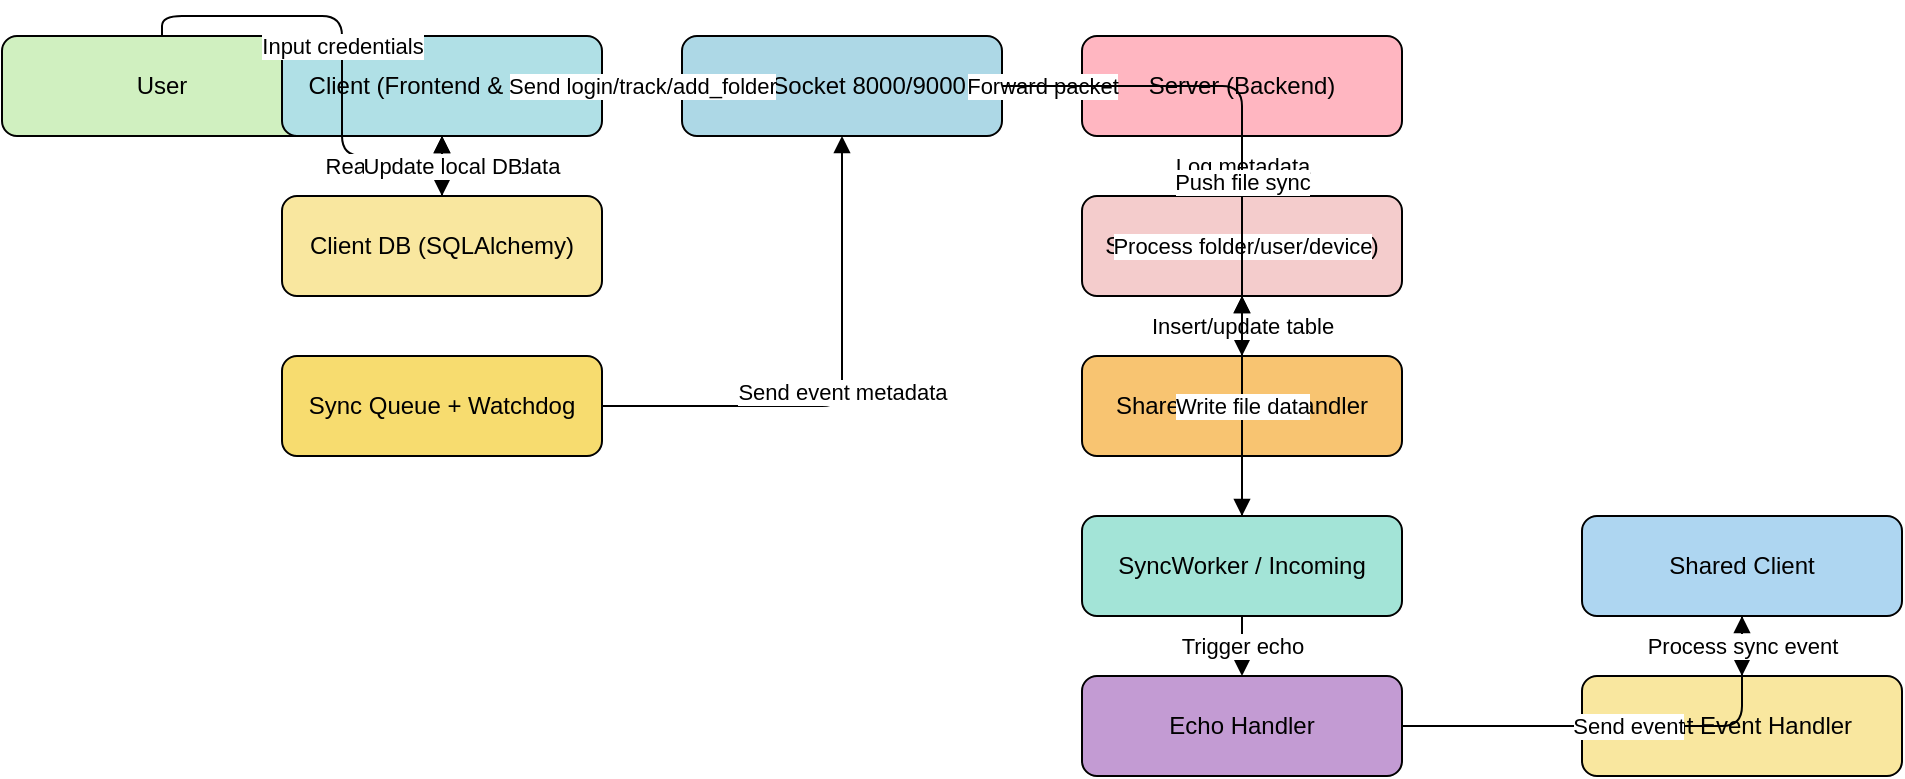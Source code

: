 <?xml version="1.0" ?>
<mxfile>
	<diagram name="Level 0 DFD with Echo" id="dfd">
		<mxGraphModel dx="1216" dy="660" grid="1" gridSize="10" guides="1" tooltips="1" connect="1" arrows="1" fold="1" page="1" pageScale="1" pageWidth="827" pageHeight="1169">
			<root>
				<mxCell id="0"/>
				<mxCell id="1" parent="0"/>
				<mxCell id="User" value="User" style="rounded=1;whiteSpace=wrap;html=1;fillColor=#d0f0c0;" vertex="1" parent="1">
					<mxGeometry x="60" y="60" width="160" height="50" as="geometry"/>
				</mxCell>
				<mxCell id="Client" value="Client (Frontend &amp; Flask)" style="rounded=1;whiteSpace=wrap;html=1;fillColor=#b0e0e6;" vertex="1" parent="1">
					<mxGeometry x="200" y="60" width="160" height="50" as="geometry"/>
				</mxCell>
				<mxCell id="ClientDB" value="Client DB (SQLAlchemy)" style="rounded=1;whiteSpace=wrap;html=1;fillColor=#f9e79f;" vertex="1" parent="1">
					<mxGeometry x="200" y="140" width="160" height="50" as="geometry"/>
				</mxCell>
				<mxCell id="SyncQueue" value="Sync Queue + Watchdog" style="rounded=1;whiteSpace=wrap;html=1;fillColor=#f7dc6f;" vertex="1" parent="1">
					<mxGeometry x="200" y="220" width="160" height="50" as="geometry"/>
				</mxCell>
				<mxCell id="TCPSocket" value="TCP Socket 8000/9000" style="rounded=1;whiteSpace=wrap;html=1;fillColor=#add8e6;" vertex="1" parent="1">
					<mxGeometry x="400" y="60" width="160" height="50" as="geometry"/>
				</mxCell>
				<mxCell id="Server" value="Server (Backend)" style="rounded=1;whiteSpace=wrap;html=1;fillColor=#ffb6c1;" vertex="1" parent="1">
					<mxGeometry x="600" y="60" width="160" height="50" as="geometry"/>
				</mxCell>
				<mxCell id="ServerDB" value="Server DB (SQLAlchemy)" style="rounded=1;whiteSpace=wrap;html=1;fillColor=#f4cccc;" vertex="1" parent="1">
					<mxGeometry x="600" y="140" width="160" height="50" as="geometry"/>
				</mxCell>
				<mxCell id="ShareHandler" value="Share &amp; Folder Handler" style="rounded=1;whiteSpace=wrap;html=1;fillColor=#f8c471;" vertex="1" parent="1">
					<mxGeometry x="600" y="220" width="160" height="50" as="geometry"/>
				</mxCell>
				<mxCell id="SyncWorker" value="SyncWorker / Incoming" style="rounded=1;whiteSpace=wrap;html=1;fillColor=#a3e4d7;" vertex="1" parent="1">
					<mxGeometry x="600" y="300" width="160" height="50" as="geometry"/>
				</mxCell>
				<mxCell id="EchoHandler" value="Echo Handler" style="rounded=1;whiteSpace=wrap;html=1;fillColor=#c39bd3;" vertex="1" parent="1">
					<mxGeometry x="600" y="380" width="160" height="50" as="geometry"/>
				</mxCell>
				<mxCell id="SharedClient" value="Shared Client" style="rounded=1;whiteSpace=wrap;html=1;fillColor=#aed6f1;" vertex="1" parent="1">
					<mxGeometry x="850" y="300" width="160" height="50" as="geometry"/>
				</mxCell>
				<mxCell id="SharedClientHandler" value="Client Event Handler" style="rounded=1;whiteSpace=wrap;html=1;fillColor=#f9e79f;" vertex="1" parent="1">
					<mxGeometry x="850" y="380" width="160" height="50" as="geometry"/>
				</mxCell>
				<mxCell id="e1" value="Input credentials" style="edgeStyle=orthogonalEdgeStyle;rounded=1;endArrow=block;html=1;" edge="1" parent="1" source="User" target="Client">
					<mxGeometry relative="1" as="geometry"/>
				</mxCell>
				<mxCell id="e2" value="Send login/track/add_folder" style="edgeStyle=orthogonalEdgeStyle;rounded=1;endArrow=block;html=1;" edge="1" parent="1" source="Client" target="TCPSocket">
					<mxGeometry relative="1" as="geometry"/>
				</mxCell>
				<mxCell id="e3" value="Read/write session data" style="edgeStyle=orthogonalEdgeStyle;rounded=1;endArrow=block;html=1;" edge="1" parent="1" source="ClientDB" target="Client">
					<mxGeometry relative="1" as="geometry"/>
				</mxCell>
				<mxCell id="e4" value="Update local DB" style="edgeStyle=orthogonalEdgeStyle;rounded=1;endArrow=block;html=1;" edge="1" parent="1" source="Client" target="ClientDB">
					<mxGeometry relative="1" as="geometry"/>
				</mxCell>
				<mxCell id="e5" value="Send event metadata" style="edgeStyle=orthogonalEdgeStyle;rounded=1;endArrow=block;html=1;" edge="1" parent="1" source="SyncQueue" target="TCPSocket">
					<mxGeometry relative="1" as="geometry"/>
				</mxCell>
				<mxCell id="e6" value="Forward packet" style="edgeStyle=orthogonalEdgeStyle;rounded=1;endArrow=block;html=1;" edge="1" parent="1" source="TCPSocket" target="Server">
					<mxGeometry relative="1" as="geometry"/>
				</mxCell>
				<mxCell id="e7" value="Log metadata" style="edgeStyle=orthogonalEdgeStyle;rounded=1;endArrow=block;html=1;" edge="1" parent="1" source="Server" target="ServerDB">
					<mxGeometry relative="1" as="geometry"/>
				</mxCell>
				<mxCell id="e8" value="Process folder/user/device" style="edgeStyle=orthogonalEdgeStyle;rounded=1;endArrow=block;html=1;" edge="1" parent="1" source="Server" target="ShareHandler">
					<mxGeometry relative="1" as="geometry"/>
				</mxCell>
				<mxCell id="e9" value="Insert/update table" style="edgeStyle=orthogonalEdgeStyle;rounded=1;endArrow=block;html=1;" edge="1" parent="1" source="ShareHandler" target="ServerDB">
					<mxGeometry relative="1" as="geometry"/>
				</mxCell>
				<mxCell id="e10" value="Push file sync" style="edgeStyle=orthogonalEdgeStyle;rounded=1;endArrow=block;html=1;" edge="1" parent="1" source="TCPSocket" target="SyncWorker">
					<mxGeometry relative="1" as="geometry"/>
				</mxCell>
				<mxCell id="e11" value="Write file data" style="edgeStyle=orthogonalEdgeStyle;rounded=1;endArrow=block;html=1;" edge="1" parent="1" source="SyncWorker" target="ServerDB">
					<mxGeometry relative="1" as="geometry"/>
				</mxCell>
				<mxCell id="e12" value="Trigger echo" style="edgeStyle=orthogonalEdgeStyle;rounded=1;endArrow=block;html=1;" edge="1" parent="1" source="SyncWorker" target="EchoHandler">
					<mxGeometry relative="1" as="geometry"/>
				</mxCell>
				<mxCell id="e13" value="Send event" style="edgeStyle=orthogonalEdgeStyle;rounded=1;endArrow=block;html=1;" edge="1" parent="1" source="EchoHandler" target="SharedClient">
					<mxGeometry relative="1" as="geometry"/>
				</mxCell>
				<mxCell id="e14" value="Process sync event" style="edgeStyle=orthogonalEdgeStyle;rounded=1;endArrow=block;html=1;" edge="1" parent="1" source="SharedClient" target="SharedClientHandler">
					<mxGeometry relative="1" as="geometry"/>
				</mxCell>
			</root>
		</mxGraphModel>
	</diagram>
</mxfile>
